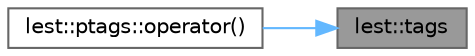 digraph "lest::tags"
{
 // LATEX_PDF_SIZE
  bgcolor="transparent";
  edge [fontname=Helvetica,fontsize=10,labelfontname=Helvetica,labelfontsize=10];
  node [fontname=Helvetica,fontsize=10,shape=box,height=0.2,width=0.4];
  rankdir="RL";
  Node1 [id="Node000001",label="lest::tags",height=0.2,width=0.4,color="gray40", fillcolor="grey60", style="filled", fontcolor="black",tooltip=" "];
  Node1 -> Node2 [id="edge3_Node000001_Node000002",dir="back",color="steelblue1",style="solid",tooltip=" "];
  Node2 [id="Node000002",label="lest::ptags::operator()",height=0.2,width=0.4,color="grey40", fillcolor="white", style="filled",URL="$structlest_1_1ptags.html#af8cbfa37eb615e2d2de74b735afca257",tooltip=" "];
}
